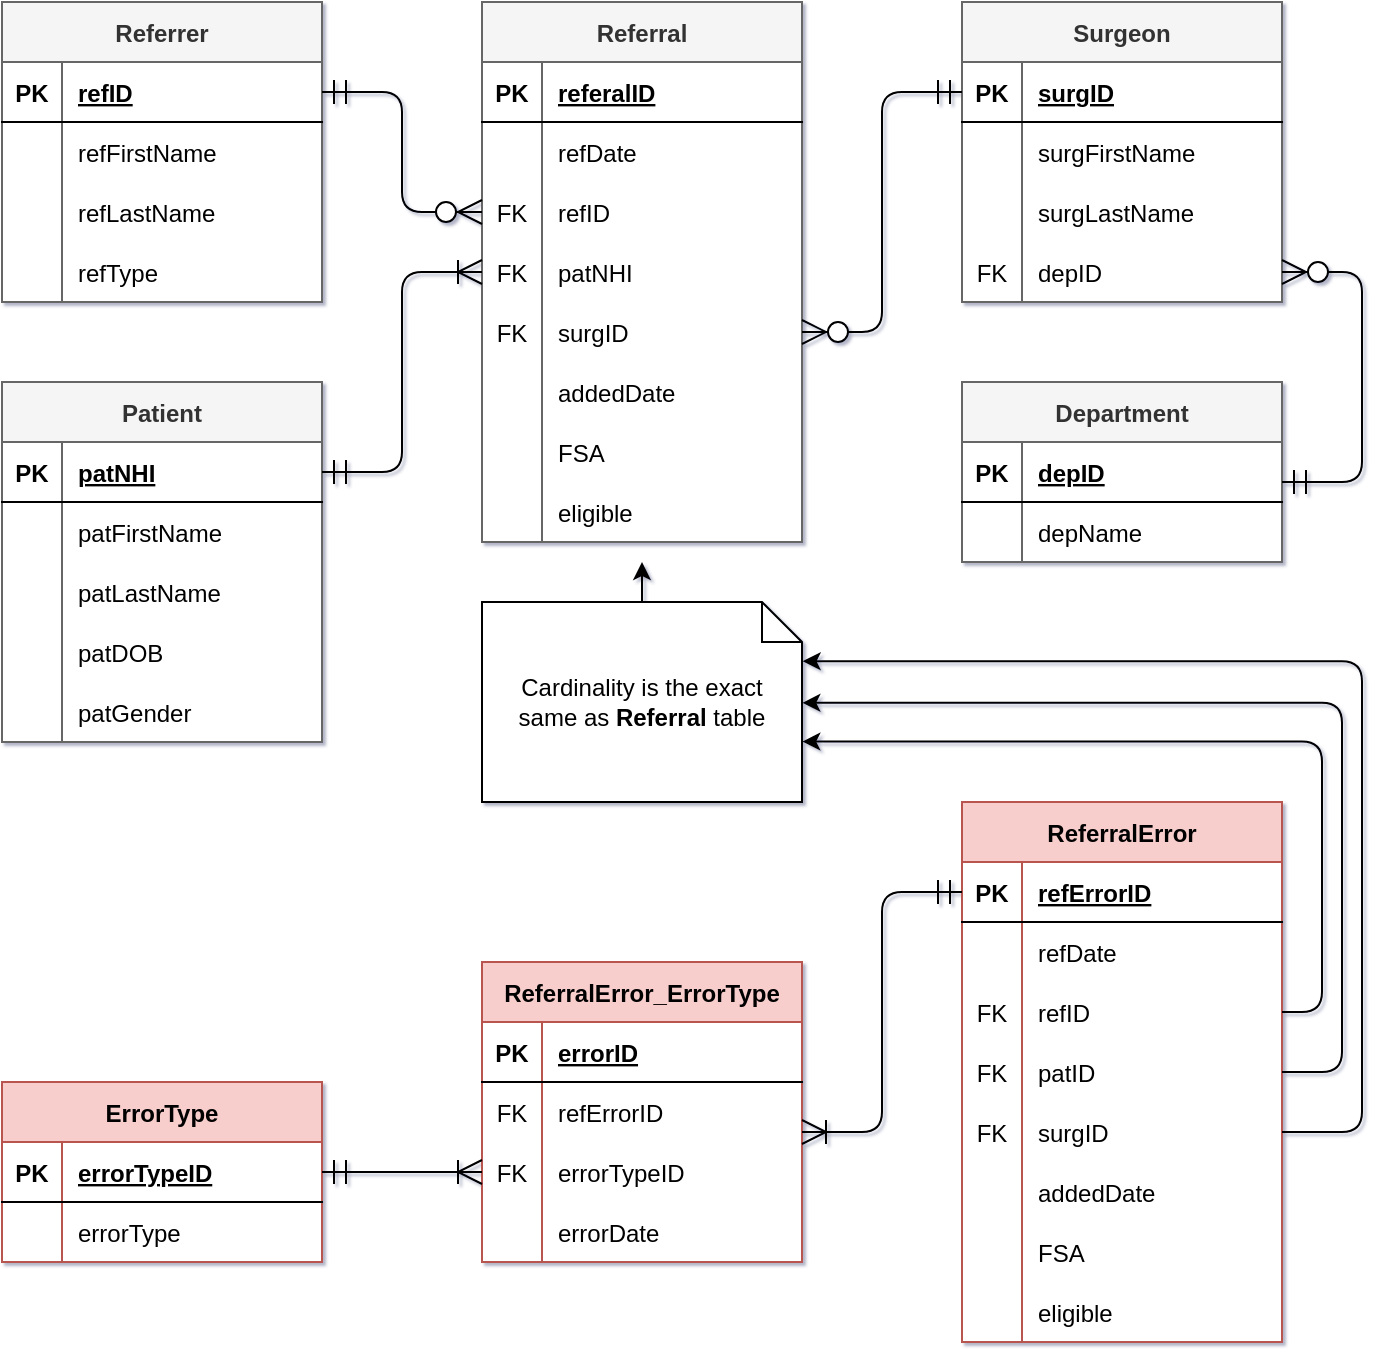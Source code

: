 <mxfile version="17.4.0" type="github"><diagram id="R2lEEEUBdFMjLlhIrx00" name="Page-1"><mxGraphModel dx="1422" dy="752" grid="1" gridSize="10" guides="1" tooltips="1" connect="1" arrows="1" fold="1" page="1" pageScale="1" pageWidth="800" pageHeight="800" background="none" math="0" shadow="1" extFonts="Permanent Marker^https://fonts.googleapis.com/css?family=Permanent+Marker"><root><mxCell id="0"/><mxCell id="1" parent="0"/><mxCell id="XaAhkg_FkZNfCIawb1zj-1" value="Referral" style="shape=table;startSize=30;container=1;collapsible=1;childLayout=tableLayout;fixedRows=1;rowLines=0;fontStyle=1;align=center;resizeLast=1;swimlaneFillColor=default;sketch=0;fillColor=#f5f5f5;fontColor=#333333;strokeColor=#666666;" parent="1" vertex="1"><mxGeometry x="300" y="65" width="160" height="270" as="geometry"><mxRectangle x="320" y="160" width="80" height="30" as="alternateBounds"/></mxGeometry></mxCell><mxCell id="XaAhkg_FkZNfCIawb1zj-2" value="" style="shape=tableRow;horizontal=0;startSize=0;swimlaneHead=0;swimlaneBody=0;fillColor=none;collapsible=0;dropTarget=0;points=[[0,0.5],[1,0.5]];portConstraint=eastwest;top=0;left=0;right=0;bottom=1;sketch=0;" parent="XaAhkg_FkZNfCIawb1zj-1" vertex="1"><mxGeometry y="30" width="160" height="30" as="geometry"/></mxCell><mxCell id="XaAhkg_FkZNfCIawb1zj-3" value="PK" style="shape=partialRectangle;connectable=0;fillColor=none;top=0;left=0;bottom=0;right=0;fontStyle=1;overflow=hidden;sketch=0;" parent="XaAhkg_FkZNfCIawb1zj-2" vertex="1"><mxGeometry width="30" height="30" as="geometry"><mxRectangle width="30" height="30" as="alternateBounds"/></mxGeometry></mxCell><mxCell id="XaAhkg_FkZNfCIawb1zj-4" value="referalID" style="shape=partialRectangle;connectable=0;fillColor=none;top=0;left=0;bottom=0;right=0;align=left;spacingLeft=6;fontStyle=5;overflow=hidden;sketch=0;" parent="XaAhkg_FkZNfCIawb1zj-2" vertex="1"><mxGeometry x="30" width="130" height="30" as="geometry"><mxRectangle width="130" height="30" as="alternateBounds"/></mxGeometry></mxCell><mxCell id="XaAhkg_FkZNfCIawb1zj-5" value="" style="shape=tableRow;horizontal=0;startSize=0;swimlaneHead=0;swimlaneBody=0;fillColor=none;collapsible=0;dropTarget=0;points=[[0,0.5],[1,0.5]];portConstraint=eastwest;top=0;left=0;right=0;bottom=0;sketch=0;" parent="XaAhkg_FkZNfCIawb1zj-1" vertex="1"><mxGeometry y="60" width="160" height="30" as="geometry"/></mxCell><mxCell id="XaAhkg_FkZNfCIawb1zj-6" value="" style="shape=partialRectangle;connectable=0;fillColor=none;top=0;left=0;bottom=0;right=0;editable=1;overflow=hidden;sketch=0;" parent="XaAhkg_FkZNfCIawb1zj-5" vertex="1"><mxGeometry width="30" height="30" as="geometry"><mxRectangle width="30" height="30" as="alternateBounds"/></mxGeometry></mxCell><mxCell id="XaAhkg_FkZNfCIawb1zj-7" value="refDate" style="shape=partialRectangle;connectable=0;fillColor=none;top=0;left=0;bottom=0;right=0;align=left;spacingLeft=6;overflow=hidden;sketch=0;" parent="XaAhkg_FkZNfCIawb1zj-5" vertex="1"><mxGeometry x="30" width="130" height="30" as="geometry"><mxRectangle width="130" height="30" as="alternateBounds"/></mxGeometry></mxCell><mxCell id="XaAhkg_FkZNfCIawb1zj-8" value="" style="shape=tableRow;horizontal=0;startSize=0;swimlaneHead=0;swimlaneBody=0;fillColor=none;collapsible=0;dropTarget=0;points=[[0,0.5],[1,0.5]];portConstraint=eastwest;top=0;left=0;right=0;bottom=0;sketch=0;" parent="XaAhkg_FkZNfCIawb1zj-1" vertex="1"><mxGeometry y="90" width="160" height="30" as="geometry"/></mxCell><mxCell id="XaAhkg_FkZNfCIawb1zj-9" value="FK" style="shape=partialRectangle;connectable=0;fillColor=none;top=0;left=0;bottom=0;right=0;editable=1;overflow=hidden;sketch=0;" parent="XaAhkg_FkZNfCIawb1zj-8" vertex="1"><mxGeometry width="30" height="30" as="geometry"><mxRectangle width="30" height="30" as="alternateBounds"/></mxGeometry></mxCell><mxCell id="XaAhkg_FkZNfCIawb1zj-10" value="refID" style="shape=partialRectangle;connectable=0;fillColor=none;top=0;left=0;bottom=0;right=0;align=left;spacingLeft=6;overflow=hidden;sketch=0;" parent="XaAhkg_FkZNfCIawb1zj-8" vertex="1"><mxGeometry x="30" width="130" height="30" as="geometry"><mxRectangle width="130" height="30" as="alternateBounds"/></mxGeometry></mxCell><mxCell id="XaAhkg_FkZNfCIawb1zj-11" value="" style="shape=tableRow;horizontal=0;startSize=0;swimlaneHead=0;swimlaneBody=0;fillColor=none;collapsible=0;dropTarget=0;points=[[0,0.5],[1,0.5]];portConstraint=eastwest;top=0;left=0;right=0;bottom=0;sketch=0;" parent="XaAhkg_FkZNfCIawb1zj-1" vertex="1"><mxGeometry y="120" width="160" height="30" as="geometry"/></mxCell><mxCell id="XaAhkg_FkZNfCIawb1zj-12" value="FK" style="shape=partialRectangle;connectable=0;fillColor=none;top=0;left=0;bottom=0;right=0;editable=1;overflow=hidden;sketch=0;" parent="XaAhkg_FkZNfCIawb1zj-11" vertex="1"><mxGeometry width="30" height="30" as="geometry"><mxRectangle width="30" height="30" as="alternateBounds"/></mxGeometry></mxCell><mxCell id="XaAhkg_FkZNfCIawb1zj-13" value="patNHI" style="shape=partialRectangle;connectable=0;fillColor=none;top=0;left=0;bottom=0;right=0;align=left;spacingLeft=6;overflow=hidden;sketch=0;" parent="XaAhkg_FkZNfCIawb1zj-11" vertex="1"><mxGeometry x="30" width="130" height="30" as="geometry"><mxRectangle width="130" height="30" as="alternateBounds"/></mxGeometry></mxCell><mxCell id="XaAhkg_FkZNfCIawb1zj-38" style="shape=tableRow;horizontal=0;startSize=0;swimlaneHead=0;swimlaneBody=0;fillColor=none;collapsible=0;dropTarget=0;points=[[0,0.5],[1,0.5]];portConstraint=eastwest;top=0;left=0;right=0;bottom=0;sketch=0;" parent="XaAhkg_FkZNfCIawb1zj-1" vertex="1"><mxGeometry y="150" width="160" height="30" as="geometry"/></mxCell><mxCell id="XaAhkg_FkZNfCIawb1zj-39" value="FK" style="shape=partialRectangle;connectable=0;fillColor=none;top=0;left=0;bottom=0;right=0;editable=1;overflow=hidden;sketch=0;" parent="XaAhkg_FkZNfCIawb1zj-38" vertex="1"><mxGeometry width="30" height="30" as="geometry"><mxRectangle width="30" height="30" as="alternateBounds"/></mxGeometry></mxCell><mxCell id="XaAhkg_FkZNfCIawb1zj-40" value="surgID" style="shape=partialRectangle;connectable=0;fillColor=none;top=0;left=0;bottom=0;right=0;align=left;spacingLeft=6;overflow=hidden;sketch=0;" parent="XaAhkg_FkZNfCIawb1zj-38" vertex="1"><mxGeometry x="30" width="130" height="30" as="geometry"><mxRectangle width="130" height="30" as="alternateBounds"/></mxGeometry></mxCell><mxCell id="ew09ApZprC8uV8NfgB4T-1" style="shape=tableRow;horizontal=0;startSize=0;swimlaneHead=0;swimlaneBody=0;fillColor=none;collapsible=0;dropTarget=0;points=[[0,0.5],[1,0.5]];portConstraint=eastwest;top=0;left=0;right=0;bottom=0;sketch=0;" vertex="1" parent="XaAhkg_FkZNfCIawb1zj-1"><mxGeometry y="180" width="160" height="30" as="geometry"/></mxCell><mxCell id="ew09ApZprC8uV8NfgB4T-2" style="shape=partialRectangle;connectable=0;fillColor=none;top=0;left=0;bottom=0;right=0;editable=1;overflow=hidden;sketch=0;" vertex="1" parent="ew09ApZprC8uV8NfgB4T-1"><mxGeometry width="30" height="30" as="geometry"><mxRectangle width="30" height="30" as="alternateBounds"/></mxGeometry></mxCell><mxCell id="ew09ApZprC8uV8NfgB4T-3" value="addedDate" style="shape=partialRectangle;connectable=0;fillColor=none;top=0;left=0;bottom=0;right=0;align=left;spacingLeft=6;overflow=hidden;sketch=0;" vertex="1" parent="ew09ApZprC8uV8NfgB4T-1"><mxGeometry x="30" width="130" height="30" as="geometry"><mxRectangle width="130" height="30" as="alternateBounds"/></mxGeometry></mxCell><mxCell id="XaAhkg_FkZNfCIawb1zj-41" style="shape=tableRow;horizontal=0;startSize=0;swimlaneHead=0;swimlaneBody=0;fillColor=none;collapsible=0;dropTarget=0;points=[[0,0.5],[1,0.5]];portConstraint=eastwest;top=0;left=0;right=0;bottom=0;sketch=0;" parent="XaAhkg_FkZNfCIawb1zj-1" vertex="1"><mxGeometry y="210" width="160" height="30" as="geometry"/></mxCell><mxCell id="XaAhkg_FkZNfCIawb1zj-42" style="shape=partialRectangle;connectable=0;fillColor=none;top=0;left=0;bottom=0;right=0;editable=1;overflow=hidden;sketch=0;" parent="XaAhkg_FkZNfCIawb1zj-41" vertex="1"><mxGeometry width="30" height="30" as="geometry"><mxRectangle width="30" height="30" as="alternateBounds"/></mxGeometry></mxCell><mxCell id="XaAhkg_FkZNfCIawb1zj-43" value="FSA" style="shape=partialRectangle;connectable=0;fillColor=none;top=0;left=0;bottom=0;right=0;align=left;spacingLeft=6;overflow=hidden;sketch=0;" parent="XaAhkg_FkZNfCIawb1zj-41" vertex="1"><mxGeometry x="30" width="130" height="30" as="geometry"><mxRectangle width="130" height="30" as="alternateBounds"/></mxGeometry></mxCell><mxCell id="XaAhkg_FkZNfCIawb1zj-44" style="shape=tableRow;horizontal=0;startSize=0;swimlaneHead=0;swimlaneBody=0;fillColor=none;collapsible=0;dropTarget=0;points=[[0,0.5],[1,0.5]];portConstraint=eastwest;top=0;left=0;right=0;bottom=0;sketch=0;" parent="XaAhkg_FkZNfCIawb1zj-1" vertex="1"><mxGeometry y="240" width="160" height="30" as="geometry"/></mxCell><mxCell id="XaAhkg_FkZNfCIawb1zj-45" style="shape=partialRectangle;connectable=0;fillColor=none;top=0;left=0;bottom=0;right=0;editable=1;overflow=hidden;sketch=0;" parent="XaAhkg_FkZNfCIawb1zj-44" vertex="1"><mxGeometry width="30" height="30" as="geometry"><mxRectangle width="30" height="30" as="alternateBounds"/></mxGeometry></mxCell><mxCell id="XaAhkg_FkZNfCIawb1zj-46" value="eligible" style="shape=partialRectangle;connectable=0;fillColor=none;top=0;left=0;bottom=0;right=0;align=left;spacingLeft=6;overflow=hidden;sketch=0;" parent="XaAhkg_FkZNfCIawb1zj-44" vertex="1"><mxGeometry x="30" width="130" height="30" as="geometry"><mxRectangle width="130" height="30" as="alternateBounds"/></mxGeometry></mxCell><mxCell id="XaAhkg_FkZNfCIawb1zj-51" value="Patient" style="shape=table;startSize=30;container=1;collapsible=1;childLayout=tableLayout;fixedRows=1;rowLines=0;fontStyle=1;align=center;resizeLast=1;swimlaneFillColor=default;sketch=0;fillColor=#f5f5f5;fontColor=#333333;strokeColor=#666666;" parent="1" vertex="1"><mxGeometry x="60" y="255" width="160" height="180" as="geometry"/></mxCell><mxCell id="XaAhkg_FkZNfCIawb1zj-52" value="" style="shape=tableRow;horizontal=0;startSize=0;swimlaneHead=0;swimlaneBody=0;fillColor=none;collapsible=0;dropTarget=0;points=[[0,0.5],[1,0.5]];portConstraint=eastwest;top=0;left=0;right=0;bottom=1;sketch=0;" parent="XaAhkg_FkZNfCIawb1zj-51" vertex="1"><mxGeometry y="30" width="160" height="30" as="geometry"/></mxCell><mxCell id="XaAhkg_FkZNfCIawb1zj-53" value="PK" style="shape=partialRectangle;connectable=0;fillColor=none;top=0;left=0;bottom=0;right=0;fontStyle=1;overflow=hidden;sketch=0;" parent="XaAhkg_FkZNfCIawb1zj-52" vertex="1"><mxGeometry width="30" height="30" as="geometry"><mxRectangle width="30" height="30" as="alternateBounds"/></mxGeometry></mxCell><mxCell id="XaAhkg_FkZNfCIawb1zj-54" value="patNHI" style="shape=partialRectangle;connectable=0;fillColor=none;top=0;left=0;bottom=0;right=0;align=left;spacingLeft=6;fontStyle=5;overflow=hidden;sketch=0;" parent="XaAhkg_FkZNfCIawb1zj-52" vertex="1"><mxGeometry x="30" width="130" height="30" as="geometry"><mxRectangle width="130" height="30" as="alternateBounds"/></mxGeometry></mxCell><mxCell id="XaAhkg_FkZNfCIawb1zj-55" value="" style="shape=tableRow;horizontal=0;startSize=0;swimlaneHead=0;swimlaneBody=0;fillColor=none;collapsible=0;dropTarget=0;points=[[0,0.5],[1,0.5]];portConstraint=eastwest;top=0;left=0;right=0;bottom=0;sketch=0;" parent="XaAhkg_FkZNfCIawb1zj-51" vertex="1"><mxGeometry y="60" width="160" height="30" as="geometry"/></mxCell><mxCell id="XaAhkg_FkZNfCIawb1zj-56" value="" style="shape=partialRectangle;connectable=0;fillColor=none;top=0;left=0;bottom=0;right=0;editable=1;overflow=hidden;sketch=0;" parent="XaAhkg_FkZNfCIawb1zj-55" vertex="1"><mxGeometry width="30" height="30" as="geometry"><mxRectangle width="30" height="30" as="alternateBounds"/></mxGeometry></mxCell><mxCell id="XaAhkg_FkZNfCIawb1zj-57" value="patFirstName" style="shape=partialRectangle;connectable=0;fillColor=none;top=0;left=0;bottom=0;right=0;align=left;spacingLeft=6;overflow=hidden;sketch=0;" parent="XaAhkg_FkZNfCIawb1zj-55" vertex="1"><mxGeometry x="30" width="130" height="30" as="geometry"><mxRectangle width="130" height="30" as="alternateBounds"/></mxGeometry></mxCell><mxCell id="XaAhkg_FkZNfCIawb1zj-176" style="shape=tableRow;horizontal=0;startSize=0;swimlaneHead=0;swimlaneBody=0;fillColor=none;collapsible=0;dropTarget=0;points=[[0,0.5],[1,0.5]];portConstraint=eastwest;top=0;left=0;right=0;bottom=0;sketch=0;" parent="XaAhkg_FkZNfCIawb1zj-51" vertex="1"><mxGeometry y="90" width="160" height="30" as="geometry"/></mxCell><mxCell id="XaAhkg_FkZNfCIawb1zj-177" style="shape=partialRectangle;connectable=0;fillColor=none;top=0;left=0;bottom=0;right=0;editable=1;overflow=hidden;sketch=0;" parent="XaAhkg_FkZNfCIawb1zj-176" vertex="1"><mxGeometry width="30" height="30" as="geometry"><mxRectangle width="30" height="30" as="alternateBounds"/></mxGeometry></mxCell><mxCell id="XaAhkg_FkZNfCIawb1zj-178" value="patLastName" style="shape=partialRectangle;connectable=0;fillColor=none;top=0;left=0;bottom=0;right=0;align=left;spacingLeft=6;overflow=hidden;sketch=0;" parent="XaAhkg_FkZNfCIawb1zj-176" vertex="1"><mxGeometry x="30" width="130" height="30" as="geometry"><mxRectangle width="130" height="30" as="alternateBounds"/></mxGeometry></mxCell><mxCell id="XaAhkg_FkZNfCIawb1zj-58" value="" style="shape=tableRow;horizontal=0;startSize=0;swimlaneHead=0;swimlaneBody=0;fillColor=none;collapsible=0;dropTarget=0;points=[[0,0.5],[1,0.5]];portConstraint=eastwest;top=0;left=0;right=0;bottom=0;sketch=0;" parent="XaAhkg_FkZNfCIawb1zj-51" vertex="1"><mxGeometry y="120" width="160" height="30" as="geometry"/></mxCell><mxCell id="XaAhkg_FkZNfCIawb1zj-59" value="" style="shape=partialRectangle;connectable=0;fillColor=none;top=0;left=0;bottom=0;right=0;editable=1;overflow=hidden;sketch=0;" parent="XaAhkg_FkZNfCIawb1zj-58" vertex="1"><mxGeometry width="30" height="30" as="geometry"><mxRectangle width="30" height="30" as="alternateBounds"/></mxGeometry></mxCell><mxCell id="XaAhkg_FkZNfCIawb1zj-60" value="patDOB" style="shape=partialRectangle;connectable=0;fillColor=none;top=0;left=0;bottom=0;right=0;align=left;spacingLeft=6;overflow=hidden;sketch=0;" parent="XaAhkg_FkZNfCIawb1zj-58" vertex="1"><mxGeometry x="30" width="130" height="30" as="geometry"><mxRectangle width="130" height="30" as="alternateBounds"/></mxGeometry></mxCell><mxCell id="XaAhkg_FkZNfCIawb1zj-61" value="" style="shape=tableRow;horizontal=0;startSize=0;swimlaneHead=0;swimlaneBody=0;fillColor=none;collapsible=0;dropTarget=0;points=[[0,0.5],[1,0.5]];portConstraint=eastwest;top=0;left=0;right=0;bottom=0;sketch=0;" parent="XaAhkg_FkZNfCIawb1zj-51" vertex="1"><mxGeometry y="150" width="160" height="30" as="geometry"/></mxCell><mxCell id="XaAhkg_FkZNfCIawb1zj-62" value="" style="shape=partialRectangle;connectable=0;fillColor=none;top=0;left=0;bottom=0;right=0;editable=1;overflow=hidden;sketch=0;" parent="XaAhkg_FkZNfCIawb1zj-61" vertex="1"><mxGeometry width="30" height="30" as="geometry"><mxRectangle width="30" height="30" as="alternateBounds"/></mxGeometry></mxCell><mxCell id="XaAhkg_FkZNfCIawb1zj-63" value="patGender" style="shape=partialRectangle;connectable=0;fillColor=none;top=0;left=0;bottom=0;right=0;align=left;spacingLeft=6;overflow=hidden;sketch=0;" parent="XaAhkg_FkZNfCIawb1zj-61" vertex="1"><mxGeometry x="30" width="130" height="30" as="geometry"><mxRectangle width="130" height="30" as="alternateBounds"/></mxGeometry></mxCell><mxCell id="XaAhkg_FkZNfCIawb1zj-66" value="Referrer" style="shape=table;startSize=30;container=1;collapsible=1;childLayout=tableLayout;fixedRows=1;rowLines=0;fontStyle=1;align=center;resizeLast=1;swimlaneFillColor=default;sketch=0;fillColor=#f5f5f5;fontColor=#333333;strokeColor=#666666;" parent="1" vertex="1"><mxGeometry x="60" y="65" width="160" height="150" as="geometry"/></mxCell><mxCell id="XaAhkg_FkZNfCIawb1zj-67" value="" style="shape=tableRow;horizontal=0;startSize=0;swimlaneHead=0;swimlaneBody=0;fillColor=none;collapsible=0;dropTarget=0;points=[[0,0.5],[1,0.5]];portConstraint=eastwest;top=0;left=0;right=0;bottom=1;sketch=0;" parent="XaAhkg_FkZNfCIawb1zj-66" vertex="1"><mxGeometry y="30" width="160" height="30" as="geometry"/></mxCell><mxCell id="XaAhkg_FkZNfCIawb1zj-68" value="PK" style="shape=partialRectangle;connectable=0;fillColor=none;top=0;left=0;bottom=0;right=0;fontStyle=1;overflow=hidden;sketch=0;" parent="XaAhkg_FkZNfCIawb1zj-67" vertex="1"><mxGeometry width="30" height="30" as="geometry"><mxRectangle width="30" height="30" as="alternateBounds"/></mxGeometry></mxCell><mxCell id="XaAhkg_FkZNfCIawb1zj-69" value="refID" style="shape=partialRectangle;connectable=0;fillColor=none;top=0;left=0;bottom=0;right=0;align=left;spacingLeft=6;fontStyle=5;overflow=hidden;sketch=0;" parent="XaAhkg_FkZNfCIawb1zj-67" vertex="1"><mxGeometry x="30" width="130" height="30" as="geometry"><mxRectangle width="130" height="30" as="alternateBounds"/></mxGeometry></mxCell><mxCell id="XaAhkg_FkZNfCIawb1zj-70" value="" style="shape=tableRow;horizontal=0;startSize=0;swimlaneHead=0;swimlaneBody=0;fillColor=none;collapsible=0;dropTarget=0;points=[[0,0.5],[1,0.5]];portConstraint=eastwest;top=0;left=0;right=0;bottom=0;sketch=0;" parent="XaAhkg_FkZNfCIawb1zj-66" vertex="1"><mxGeometry y="60" width="160" height="30" as="geometry"/></mxCell><mxCell id="XaAhkg_FkZNfCIawb1zj-71" value="" style="shape=partialRectangle;connectable=0;fillColor=none;top=0;left=0;bottom=0;right=0;editable=1;overflow=hidden;sketch=0;" parent="XaAhkg_FkZNfCIawb1zj-70" vertex="1"><mxGeometry width="30" height="30" as="geometry"><mxRectangle width="30" height="30" as="alternateBounds"/></mxGeometry></mxCell><mxCell id="XaAhkg_FkZNfCIawb1zj-72" value="refFirstName" style="shape=partialRectangle;connectable=0;fillColor=none;top=0;left=0;bottom=0;right=0;align=left;spacingLeft=6;overflow=hidden;sketch=0;" parent="XaAhkg_FkZNfCIawb1zj-70" vertex="1"><mxGeometry x="30" width="130" height="30" as="geometry"><mxRectangle width="130" height="30" as="alternateBounds"/></mxGeometry></mxCell><mxCell id="XaAhkg_FkZNfCIawb1zj-150" style="shape=tableRow;horizontal=0;startSize=0;swimlaneHead=0;swimlaneBody=0;fillColor=none;collapsible=0;dropTarget=0;points=[[0,0.5],[1,0.5]];portConstraint=eastwest;top=0;left=0;right=0;bottom=0;sketch=0;" parent="XaAhkg_FkZNfCIawb1zj-66" vertex="1"><mxGeometry y="90" width="160" height="30" as="geometry"/></mxCell><mxCell id="XaAhkg_FkZNfCIawb1zj-151" style="shape=partialRectangle;connectable=0;fillColor=none;top=0;left=0;bottom=0;right=0;editable=1;overflow=hidden;sketch=0;" parent="XaAhkg_FkZNfCIawb1zj-150" vertex="1"><mxGeometry width="30" height="30" as="geometry"><mxRectangle width="30" height="30" as="alternateBounds"/></mxGeometry></mxCell><mxCell id="XaAhkg_FkZNfCIawb1zj-152" value="refLastName" style="shape=partialRectangle;connectable=0;fillColor=none;top=0;left=0;bottom=0;right=0;align=left;spacingLeft=6;overflow=hidden;sketch=0;" parent="XaAhkg_FkZNfCIawb1zj-150" vertex="1"><mxGeometry x="30" width="130" height="30" as="geometry"><mxRectangle width="130" height="30" as="alternateBounds"/></mxGeometry></mxCell><mxCell id="XaAhkg_FkZNfCIawb1zj-73" value="" style="shape=tableRow;horizontal=0;startSize=0;swimlaneHead=0;swimlaneBody=0;fillColor=none;collapsible=0;dropTarget=0;points=[[0,0.5],[1,0.5]];portConstraint=eastwest;top=0;left=0;right=0;bottom=0;sketch=0;" parent="XaAhkg_FkZNfCIawb1zj-66" vertex="1"><mxGeometry y="120" width="160" height="30" as="geometry"/></mxCell><mxCell id="XaAhkg_FkZNfCIawb1zj-74" value="" style="shape=partialRectangle;connectable=0;fillColor=none;top=0;left=0;bottom=0;right=0;editable=1;overflow=hidden;sketch=0;" parent="XaAhkg_FkZNfCIawb1zj-73" vertex="1"><mxGeometry width="30" height="30" as="geometry"><mxRectangle width="30" height="30" as="alternateBounds"/></mxGeometry></mxCell><mxCell id="XaAhkg_FkZNfCIawb1zj-75" value="refType" style="shape=partialRectangle;connectable=0;fillColor=none;top=0;left=0;bottom=0;right=0;align=left;spacingLeft=6;overflow=hidden;sketch=0;" parent="XaAhkg_FkZNfCIawb1zj-73" vertex="1"><mxGeometry x="30" width="130" height="30" as="geometry"><mxRectangle width="130" height="30" as="alternateBounds"/></mxGeometry></mxCell><mxCell id="XaAhkg_FkZNfCIawb1zj-79" value="Surgeon" style="shape=table;startSize=30;container=1;collapsible=1;childLayout=tableLayout;fixedRows=1;rowLines=0;fontStyle=1;align=center;resizeLast=1;swimlaneFillColor=default;sketch=0;fillColor=#f5f5f5;fontColor=#333333;strokeColor=#666666;" parent="1" vertex="1"><mxGeometry x="540" y="65" width="160" height="150" as="geometry"/></mxCell><mxCell id="XaAhkg_FkZNfCIawb1zj-80" value="" style="shape=tableRow;horizontal=0;startSize=0;swimlaneHead=0;swimlaneBody=0;fillColor=none;collapsible=0;dropTarget=0;points=[[0,0.5],[1,0.5]];portConstraint=eastwest;top=0;left=0;right=0;bottom=1;sketch=0;" parent="XaAhkg_FkZNfCIawb1zj-79" vertex="1"><mxGeometry y="30" width="160" height="30" as="geometry"/></mxCell><mxCell id="XaAhkg_FkZNfCIawb1zj-81" value="PK" style="shape=partialRectangle;connectable=0;fillColor=none;top=0;left=0;bottom=0;right=0;fontStyle=1;overflow=hidden;sketch=0;" parent="XaAhkg_FkZNfCIawb1zj-80" vertex="1"><mxGeometry width="30" height="30" as="geometry"><mxRectangle width="30" height="30" as="alternateBounds"/></mxGeometry></mxCell><mxCell id="XaAhkg_FkZNfCIawb1zj-82" value="surgID" style="shape=partialRectangle;connectable=0;fillColor=none;top=0;left=0;bottom=0;right=0;align=left;spacingLeft=6;fontStyle=5;overflow=hidden;sketch=0;" parent="XaAhkg_FkZNfCIawb1zj-80" vertex="1"><mxGeometry x="30" width="130" height="30" as="geometry"><mxRectangle width="130" height="30" as="alternateBounds"/></mxGeometry></mxCell><mxCell id="XaAhkg_FkZNfCIawb1zj-83" value="" style="shape=tableRow;horizontal=0;startSize=0;swimlaneHead=0;swimlaneBody=0;fillColor=none;collapsible=0;dropTarget=0;points=[[0,0.5],[1,0.5]];portConstraint=eastwest;top=0;left=0;right=0;bottom=0;sketch=0;" parent="XaAhkg_FkZNfCIawb1zj-79" vertex="1"><mxGeometry y="60" width="160" height="30" as="geometry"/></mxCell><mxCell id="XaAhkg_FkZNfCIawb1zj-84" value="" style="shape=partialRectangle;connectable=0;fillColor=none;top=0;left=0;bottom=0;right=0;editable=1;overflow=hidden;sketch=0;" parent="XaAhkg_FkZNfCIawb1zj-83" vertex="1"><mxGeometry width="30" height="30" as="geometry"><mxRectangle width="30" height="30" as="alternateBounds"/></mxGeometry></mxCell><mxCell id="XaAhkg_FkZNfCIawb1zj-85" value="surgFirstName" style="shape=partialRectangle;connectable=0;fillColor=none;top=0;left=0;bottom=0;right=0;align=left;spacingLeft=6;overflow=hidden;sketch=0;" parent="XaAhkg_FkZNfCIawb1zj-83" vertex="1"><mxGeometry x="30" width="130" height="30" as="geometry"><mxRectangle width="130" height="30" as="alternateBounds"/></mxGeometry></mxCell><mxCell id="XaAhkg_FkZNfCIawb1zj-141" style="shape=tableRow;horizontal=0;startSize=0;swimlaneHead=0;swimlaneBody=0;fillColor=none;collapsible=0;dropTarget=0;points=[[0,0.5],[1,0.5]];portConstraint=eastwest;top=0;left=0;right=0;bottom=0;sketch=0;" parent="XaAhkg_FkZNfCIawb1zj-79" vertex="1"><mxGeometry y="90" width="160" height="30" as="geometry"/></mxCell><mxCell id="XaAhkg_FkZNfCIawb1zj-142" style="shape=partialRectangle;connectable=0;fillColor=none;top=0;left=0;bottom=0;right=0;editable=1;overflow=hidden;sketch=0;" parent="XaAhkg_FkZNfCIawb1zj-141" vertex="1"><mxGeometry width="30" height="30" as="geometry"><mxRectangle width="30" height="30" as="alternateBounds"/></mxGeometry></mxCell><mxCell id="XaAhkg_FkZNfCIawb1zj-143" value="surgLastName" style="shape=partialRectangle;connectable=0;fillColor=none;top=0;left=0;bottom=0;right=0;align=left;spacingLeft=6;overflow=hidden;sketch=0;" parent="XaAhkg_FkZNfCIawb1zj-141" vertex="1"><mxGeometry x="30" width="130" height="30" as="geometry"><mxRectangle width="130" height="30" as="alternateBounds"/></mxGeometry></mxCell><mxCell id="XaAhkg_FkZNfCIawb1zj-86" value="" style="shape=tableRow;horizontal=0;startSize=0;swimlaneHead=0;swimlaneBody=0;fillColor=none;collapsible=0;dropTarget=0;points=[[0,0.5],[1,0.5]];portConstraint=eastwest;top=0;left=0;right=0;bottom=0;sketch=0;" parent="XaAhkg_FkZNfCIawb1zj-79" vertex="1"><mxGeometry y="120" width="160" height="30" as="geometry"/></mxCell><mxCell id="XaAhkg_FkZNfCIawb1zj-87" value="FK" style="shape=partialRectangle;connectable=0;fillColor=none;top=0;left=0;bottom=0;right=0;editable=1;overflow=hidden;sketch=0;" parent="XaAhkg_FkZNfCIawb1zj-86" vertex="1"><mxGeometry width="30" height="30" as="geometry"><mxRectangle width="30" height="30" as="alternateBounds"/></mxGeometry></mxCell><mxCell id="XaAhkg_FkZNfCIawb1zj-88" value="depID" style="shape=partialRectangle;connectable=0;fillColor=none;top=0;left=0;bottom=0;right=0;align=left;spacingLeft=6;overflow=hidden;sketch=0;" parent="XaAhkg_FkZNfCIawb1zj-86" vertex="1"><mxGeometry x="30" width="130" height="30" as="geometry"><mxRectangle width="130" height="30" as="alternateBounds"/></mxGeometry></mxCell><mxCell id="XaAhkg_FkZNfCIawb1zj-89" value="Department" style="shape=table;startSize=30;container=1;collapsible=1;childLayout=tableLayout;fixedRows=1;rowLines=0;fontStyle=1;align=center;resizeLast=1;swimlaneFillColor=default;sketch=0;fillColor=#f5f5f5;fontColor=#333333;strokeColor=#666666;" parent="1" vertex="1"><mxGeometry x="540" y="255" width="160" height="90" as="geometry"/></mxCell><mxCell id="XaAhkg_FkZNfCIawb1zj-90" value="" style="shape=tableRow;horizontal=0;startSize=0;swimlaneHead=0;swimlaneBody=0;fillColor=none;collapsible=0;dropTarget=0;points=[[0,0.5],[1,0.5]];portConstraint=eastwest;top=0;left=0;right=0;bottom=1;sketch=0;" parent="XaAhkg_FkZNfCIawb1zj-89" vertex="1"><mxGeometry y="30" width="160" height="30" as="geometry"/></mxCell><mxCell id="XaAhkg_FkZNfCIawb1zj-91" value="PK" style="shape=partialRectangle;connectable=0;fillColor=none;top=0;left=0;bottom=0;right=0;fontStyle=1;overflow=hidden;sketch=0;" parent="XaAhkg_FkZNfCIawb1zj-90" vertex="1"><mxGeometry width="30" height="30" as="geometry"><mxRectangle width="30" height="30" as="alternateBounds"/></mxGeometry></mxCell><mxCell id="XaAhkg_FkZNfCIawb1zj-92" value="depID" style="shape=partialRectangle;connectable=0;fillColor=none;top=0;left=0;bottom=0;right=0;align=left;spacingLeft=6;fontStyle=5;overflow=hidden;sketch=0;" parent="XaAhkg_FkZNfCIawb1zj-90" vertex="1"><mxGeometry x="30" width="130" height="30" as="geometry"><mxRectangle width="130" height="30" as="alternateBounds"/></mxGeometry></mxCell><mxCell id="XaAhkg_FkZNfCIawb1zj-93" value="" style="shape=tableRow;horizontal=0;startSize=0;swimlaneHead=0;swimlaneBody=0;fillColor=none;collapsible=0;dropTarget=0;points=[[0,0.5],[1,0.5]];portConstraint=eastwest;top=0;left=0;right=0;bottom=0;sketch=0;" parent="XaAhkg_FkZNfCIawb1zj-89" vertex="1"><mxGeometry y="60" width="160" height="30" as="geometry"/></mxCell><mxCell id="XaAhkg_FkZNfCIawb1zj-94" value="" style="shape=partialRectangle;connectable=0;fillColor=none;top=0;left=0;bottom=0;right=0;editable=1;overflow=hidden;sketch=0;" parent="XaAhkg_FkZNfCIawb1zj-93" vertex="1"><mxGeometry width="30" height="30" as="geometry"><mxRectangle width="30" height="30" as="alternateBounds"/></mxGeometry></mxCell><mxCell id="XaAhkg_FkZNfCIawb1zj-95" value="depName" style="shape=partialRectangle;connectable=0;fillColor=none;top=0;left=0;bottom=0;right=0;align=left;spacingLeft=6;overflow=hidden;sketch=0;" parent="XaAhkg_FkZNfCIawb1zj-93" vertex="1"><mxGeometry x="30" width="130" height="30" as="geometry"><mxRectangle width="130" height="30" as="alternateBounds"/></mxGeometry></mxCell><mxCell id="XaAhkg_FkZNfCIawb1zj-101" value="" style="edgeStyle=orthogonalEdgeStyle;fontSize=12;html=1;endArrow=ERzeroToMany;startArrow=ERmandOne;entryX=1;entryY=0.5;entryDx=0;entryDy=0;rounded=1;endSize=10;startSize=10;targetPerimeterSpacing=0;sourcePerimeterSpacing=0;shadow=0;sketch=0;" parent="1" source="XaAhkg_FkZNfCIawb1zj-90" target="XaAhkg_FkZNfCIawb1zj-86" edge="1"><mxGeometry width="100" height="100" relative="1" as="geometry"><mxPoint x="700" y="305" as="sourcePoint"/><mxPoint x="1090" y="295" as="targetPoint"/><Array as="points"><mxPoint x="740" y="305"/><mxPoint x="740" y="200"/></Array></mxGeometry></mxCell><mxCell id="XaAhkg_FkZNfCIawb1zj-102" value="" style="fontSize=12;html=1;endArrow=ERzeroToMany;startArrow=ERmandOne;edgeStyle=orthogonalEdgeStyle;rounded=1;endSize=10;startSize=10;sketch=0;" parent="1" source="XaAhkg_FkZNfCIawb1zj-67" target="XaAhkg_FkZNfCIawb1zj-8" edge="1"><mxGeometry width="100" height="100" relative="1" as="geometry"><mxPoint x="480" y="90" as="sourcePoint"/><mxPoint x="380" y="190" as="targetPoint"/></mxGeometry></mxCell><mxCell id="XaAhkg_FkZNfCIawb1zj-104" value="" style="edgeStyle=orthogonalEdgeStyle;fontSize=12;html=1;endArrow=ERoneToMany;startArrow=ERmandOne;rounded=1;endSize=10;startSize=10;sketch=0;" parent="1" source="XaAhkg_FkZNfCIawb1zj-52" target="XaAhkg_FkZNfCIawb1zj-11" edge="1"><mxGeometry width="100" height="100" relative="1" as="geometry"><mxPoint x="650" y="615" as="sourcePoint"/><mxPoint x="620" y="220" as="targetPoint"/><Array as="points"><mxPoint x="260" y="300"/><mxPoint x="260" y="200"/></Array></mxGeometry></mxCell><mxCell id="XaAhkg_FkZNfCIawb1zj-105" value="" style="edgeStyle=orthogonalEdgeStyle;fontSize=12;html=1;endArrow=ERzeroToMany;startArrow=ERmandOne;rounded=1;endSize=10;startSize=10;sketch=0;" parent="1" source="XaAhkg_FkZNfCIawb1zj-80" target="XaAhkg_FkZNfCIawb1zj-38" edge="1"><mxGeometry width="100" height="100" relative="1" as="geometry"><mxPoint x="670" y="335" as="sourcePoint"/><mxPoint x="770" y="235" as="targetPoint"/><Array as="points"><mxPoint x="500" y="110"/><mxPoint x="500" y="230"/></Array></mxGeometry></mxCell><mxCell id="XaAhkg_FkZNfCIawb1zj-182" value="ReferralError" style="shape=table;startSize=30;container=1;collapsible=1;childLayout=tableLayout;fixedRows=1;rowLines=0;fontStyle=1;align=center;resizeLast=1;swimlaneFillColor=default;sketch=0;fillColor=#f8cecc;strokeColor=#b85450;" parent="1" vertex="1"><mxGeometry x="540" y="465" width="160" height="270" as="geometry"><mxRectangle x="320" y="160" width="80" height="30" as="alternateBounds"/></mxGeometry></mxCell><mxCell id="XaAhkg_FkZNfCIawb1zj-183" value="" style="shape=tableRow;horizontal=0;startSize=0;swimlaneHead=0;swimlaneBody=0;fillColor=none;collapsible=0;dropTarget=0;points=[[0,0.5],[1,0.5]];portConstraint=eastwest;top=0;left=0;right=0;bottom=1;sketch=0;" parent="XaAhkg_FkZNfCIawb1zj-182" vertex="1"><mxGeometry y="30" width="160" height="30" as="geometry"/></mxCell><mxCell id="XaAhkg_FkZNfCIawb1zj-184" value="PK" style="shape=partialRectangle;connectable=0;fillColor=none;top=0;left=0;bottom=0;right=0;fontStyle=1;overflow=hidden;sketch=0;" parent="XaAhkg_FkZNfCIawb1zj-183" vertex="1"><mxGeometry width="30" height="30" as="geometry"><mxRectangle width="30" height="30" as="alternateBounds"/></mxGeometry></mxCell><mxCell id="XaAhkg_FkZNfCIawb1zj-185" value="refErrorID" style="shape=partialRectangle;connectable=0;fillColor=none;top=0;left=0;bottom=0;right=0;align=left;spacingLeft=6;fontStyle=5;overflow=hidden;sketch=0;" parent="XaAhkg_FkZNfCIawb1zj-183" vertex="1"><mxGeometry x="30" width="130" height="30" as="geometry"><mxRectangle width="130" height="30" as="alternateBounds"/></mxGeometry></mxCell><mxCell id="XaAhkg_FkZNfCIawb1zj-186" value="" style="shape=tableRow;horizontal=0;startSize=0;swimlaneHead=0;swimlaneBody=0;fillColor=none;collapsible=0;dropTarget=0;points=[[0,0.5],[1,0.5]];portConstraint=eastwest;top=0;left=0;right=0;bottom=0;sketch=0;" parent="XaAhkg_FkZNfCIawb1zj-182" vertex="1"><mxGeometry y="60" width="160" height="30" as="geometry"/></mxCell><mxCell id="XaAhkg_FkZNfCIawb1zj-187" value="" style="shape=partialRectangle;connectable=0;fillColor=none;top=0;left=0;bottom=0;right=0;editable=1;overflow=hidden;sketch=0;" parent="XaAhkg_FkZNfCIawb1zj-186" vertex="1"><mxGeometry width="30" height="30" as="geometry"><mxRectangle width="30" height="30" as="alternateBounds"/></mxGeometry></mxCell><mxCell id="XaAhkg_FkZNfCIawb1zj-188" value="refDate" style="shape=partialRectangle;connectable=0;fillColor=none;top=0;left=0;bottom=0;right=0;align=left;spacingLeft=6;overflow=hidden;sketch=0;" parent="XaAhkg_FkZNfCIawb1zj-186" vertex="1"><mxGeometry x="30" width="130" height="30" as="geometry"><mxRectangle width="130" height="30" as="alternateBounds"/></mxGeometry></mxCell><mxCell id="XaAhkg_FkZNfCIawb1zj-189" value="" style="shape=tableRow;horizontal=0;startSize=0;swimlaneHead=0;swimlaneBody=0;fillColor=none;collapsible=0;dropTarget=0;points=[[0,0.5],[1,0.5]];portConstraint=eastwest;top=0;left=0;right=0;bottom=0;sketch=0;" parent="XaAhkg_FkZNfCIawb1zj-182" vertex="1"><mxGeometry y="90" width="160" height="30" as="geometry"/></mxCell><mxCell id="XaAhkg_FkZNfCIawb1zj-190" value="FK" style="shape=partialRectangle;connectable=0;fillColor=none;top=0;left=0;bottom=0;right=0;editable=1;overflow=hidden;sketch=0;" parent="XaAhkg_FkZNfCIawb1zj-189" vertex="1"><mxGeometry width="30" height="30" as="geometry"><mxRectangle width="30" height="30" as="alternateBounds"/></mxGeometry></mxCell><mxCell id="XaAhkg_FkZNfCIawb1zj-191" value="refID" style="shape=partialRectangle;connectable=0;fillColor=none;top=0;left=0;bottom=0;right=0;align=left;spacingLeft=6;overflow=hidden;sketch=0;" parent="XaAhkg_FkZNfCIawb1zj-189" vertex="1"><mxGeometry x="30" width="130" height="30" as="geometry"><mxRectangle width="130" height="30" as="alternateBounds"/></mxGeometry></mxCell><mxCell id="XaAhkg_FkZNfCIawb1zj-192" value="" style="shape=tableRow;horizontal=0;startSize=0;swimlaneHead=0;swimlaneBody=0;fillColor=none;collapsible=0;dropTarget=0;points=[[0,0.5],[1,0.5]];portConstraint=eastwest;top=0;left=0;right=0;bottom=0;sketch=0;" parent="XaAhkg_FkZNfCIawb1zj-182" vertex="1"><mxGeometry y="120" width="160" height="30" as="geometry"/></mxCell><mxCell id="XaAhkg_FkZNfCIawb1zj-193" value="FK" style="shape=partialRectangle;connectable=0;fillColor=none;top=0;left=0;bottom=0;right=0;editable=1;overflow=hidden;sketch=0;" parent="XaAhkg_FkZNfCIawb1zj-192" vertex="1"><mxGeometry width="30" height="30" as="geometry"><mxRectangle width="30" height="30" as="alternateBounds"/></mxGeometry></mxCell><mxCell id="XaAhkg_FkZNfCIawb1zj-194" value="patID" style="shape=partialRectangle;connectable=0;fillColor=none;top=0;left=0;bottom=0;right=0;align=left;spacingLeft=6;overflow=hidden;sketch=0;" parent="XaAhkg_FkZNfCIawb1zj-192" vertex="1"><mxGeometry x="30" width="130" height="30" as="geometry"><mxRectangle width="130" height="30" as="alternateBounds"/></mxGeometry></mxCell><mxCell id="XaAhkg_FkZNfCIawb1zj-195" style="shape=tableRow;horizontal=0;startSize=0;swimlaneHead=0;swimlaneBody=0;fillColor=none;collapsible=0;dropTarget=0;points=[[0,0.5],[1,0.5]];portConstraint=eastwest;top=0;left=0;right=0;bottom=0;sketch=0;" parent="XaAhkg_FkZNfCIawb1zj-182" vertex="1"><mxGeometry y="150" width="160" height="30" as="geometry"/></mxCell><mxCell id="XaAhkg_FkZNfCIawb1zj-196" value="FK" style="shape=partialRectangle;connectable=0;fillColor=none;top=0;left=0;bottom=0;right=0;editable=1;overflow=hidden;sketch=0;" parent="XaAhkg_FkZNfCIawb1zj-195" vertex="1"><mxGeometry width="30" height="30" as="geometry"><mxRectangle width="30" height="30" as="alternateBounds"/></mxGeometry></mxCell><mxCell id="XaAhkg_FkZNfCIawb1zj-197" value="surgID" style="shape=partialRectangle;connectable=0;fillColor=none;top=0;left=0;bottom=0;right=0;align=left;spacingLeft=6;overflow=hidden;sketch=0;" parent="XaAhkg_FkZNfCIawb1zj-195" vertex="1"><mxGeometry x="30" width="130" height="30" as="geometry"><mxRectangle width="130" height="30" as="alternateBounds"/></mxGeometry></mxCell><mxCell id="ew09ApZprC8uV8NfgB4T-4" style="shape=tableRow;horizontal=0;startSize=0;swimlaneHead=0;swimlaneBody=0;fillColor=none;collapsible=0;dropTarget=0;points=[[0,0.5],[1,0.5]];portConstraint=eastwest;top=0;left=0;right=0;bottom=0;sketch=0;" vertex="1" parent="XaAhkg_FkZNfCIawb1zj-182"><mxGeometry y="180" width="160" height="30" as="geometry"/></mxCell><mxCell id="ew09ApZprC8uV8NfgB4T-5" style="shape=partialRectangle;connectable=0;fillColor=none;top=0;left=0;bottom=0;right=0;editable=1;overflow=hidden;sketch=0;" vertex="1" parent="ew09ApZprC8uV8NfgB4T-4"><mxGeometry width="30" height="30" as="geometry"><mxRectangle width="30" height="30" as="alternateBounds"/></mxGeometry></mxCell><mxCell id="ew09ApZprC8uV8NfgB4T-6" value="addedDate" style="shape=partialRectangle;connectable=0;fillColor=none;top=0;left=0;bottom=0;right=0;align=left;spacingLeft=6;overflow=hidden;sketch=0;" vertex="1" parent="ew09ApZprC8uV8NfgB4T-4"><mxGeometry x="30" width="130" height="30" as="geometry"><mxRectangle width="130" height="30" as="alternateBounds"/></mxGeometry></mxCell><mxCell id="XaAhkg_FkZNfCIawb1zj-198" style="shape=tableRow;horizontal=0;startSize=0;swimlaneHead=0;swimlaneBody=0;fillColor=none;collapsible=0;dropTarget=0;points=[[0,0.5],[1,0.5]];portConstraint=eastwest;top=0;left=0;right=0;bottom=0;sketch=0;" parent="XaAhkg_FkZNfCIawb1zj-182" vertex="1"><mxGeometry y="210" width="160" height="30" as="geometry"/></mxCell><mxCell id="XaAhkg_FkZNfCIawb1zj-199" style="shape=partialRectangle;connectable=0;fillColor=none;top=0;left=0;bottom=0;right=0;editable=1;overflow=hidden;sketch=0;" parent="XaAhkg_FkZNfCIawb1zj-198" vertex="1"><mxGeometry width="30" height="30" as="geometry"><mxRectangle width="30" height="30" as="alternateBounds"/></mxGeometry></mxCell><mxCell id="XaAhkg_FkZNfCIawb1zj-200" value="FSA" style="shape=partialRectangle;connectable=0;fillColor=none;top=0;left=0;bottom=0;right=0;align=left;spacingLeft=6;overflow=hidden;sketch=0;" parent="XaAhkg_FkZNfCIawb1zj-198" vertex="1"><mxGeometry x="30" width="130" height="30" as="geometry"><mxRectangle width="130" height="30" as="alternateBounds"/></mxGeometry></mxCell><mxCell id="XaAhkg_FkZNfCIawb1zj-201" style="shape=tableRow;horizontal=0;startSize=0;swimlaneHead=0;swimlaneBody=0;fillColor=none;collapsible=0;dropTarget=0;points=[[0,0.5],[1,0.5]];portConstraint=eastwest;top=0;left=0;right=0;bottom=0;sketch=0;" parent="XaAhkg_FkZNfCIawb1zj-182" vertex="1"><mxGeometry y="240" width="160" height="30" as="geometry"/></mxCell><mxCell id="XaAhkg_FkZNfCIawb1zj-202" style="shape=partialRectangle;connectable=0;fillColor=none;top=0;left=0;bottom=0;right=0;editable=1;overflow=hidden;sketch=0;" parent="XaAhkg_FkZNfCIawb1zj-201" vertex="1"><mxGeometry width="30" height="30" as="geometry"><mxRectangle width="30" height="30" as="alternateBounds"/></mxGeometry></mxCell><mxCell id="XaAhkg_FkZNfCIawb1zj-203" value="eligible" style="shape=partialRectangle;connectable=0;fillColor=none;top=0;left=0;bottom=0;right=0;align=left;spacingLeft=6;overflow=hidden;sketch=0;" parent="XaAhkg_FkZNfCIawb1zj-201" vertex="1"><mxGeometry x="30" width="130" height="30" as="geometry"><mxRectangle width="130" height="30" as="alternateBounds"/></mxGeometry></mxCell><mxCell id="XaAhkg_FkZNfCIawb1zj-210" value="ErrorType" style="shape=table;startSize=30;container=1;collapsible=1;childLayout=tableLayout;fixedRows=1;rowLines=0;fontStyle=1;align=center;resizeLast=1;swimlaneFillColor=default;sketch=0;fillColor=#f8cecc;strokeColor=#b85450;" parent="1" vertex="1"><mxGeometry x="60" y="605" width="160" height="90" as="geometry"/></mxCell><mxCell id="XaAhkg_FkZNfCIawb1zj-211" value="" style="shape=tableRow;horizontal=0;startSize=0;swimlaneHead=0;swimlaneBody=0;fillColor=none;collapsible=0;dropTarget=0;points=[[0,0.5],[1,0.5]];portConstraint=eastwest;top=0;left=0;right=0;bottom=1;sketch=0;" parent="XaAhkg_FkZNfCIawb1zj-210" vertex="1"><mxGeometry y="30" width="160" height="30" as="geometry"/></mxCell><mxCell id="XaAhkg_FkZNfCIawb1zj-212" value="PK" style="shape=partialRectangle;connectable=0;fillColor=none;top=0;left=0;bottom=0;right=0;fontStyle=1;overflow=hidden;sketch=0;" parent="XaAhkg_FkZNfCIawb1zj-211" vertex="1"><mxGeometry width="30" height="30" as="geometry"><mxRectangle width="30" height="30" as="alternateBounds"/></mxGeometry></mxCell><mxCell id="XaAhkg_FkZNfCIawb1zj-213" value="errorTypeID" style="shape=partialRectangle;connectable=0;fillColor=none;top=0;left=0;bottom=0;right=0;align=left;spacingLeft=6;fontStyle=5;overflow=hidden;sketch=0;" parent="XaAhkg_FkZNfCIawb1zj-211" vertex="1"><mxGeometry x="30" width="130" height="30" as="geometry"><mxRectangle width="130" height="30" as="alternateBounds"/></mxGeometry></mxCell><mxCell id="XaAhkg_FkZNfCIawb1zj-214" value="" style="shape=tableRow;horizontal=0;startSize=0;swimlaneHead=0;swimlaneBody=0;fillColor=none;collapsible=0;dropTarget=0;points=[[0,0.5],[1,0.5]];portConstraint=eastwest;top=0;left=0;right=0;bottom=0;sketch=0;" parent="XaAhkg_FkZNfCIawb1zj-210" vertex="1"><mxGeometry y="60" width="160" height="30" as="geometry"/></mxCell><mxCell id="XaAhkg_FkZNfCIawb1zj-215" value="" style="shape=partialRectangle;connectable=0;fillColor=none;top=0;left=0;bottom=0;right=0;editable=1;overflow=hidden;sketch=0;" parent="XaAhkg_FkZNfCIawb1zj-214" vertex="1"><mxGeometry width="30" height="30" as="geometry"><mxRectangle width="30" height="30" as="alternateBounds"/></mxGeometry></mxCell><mxCell id="XaAhkg_FkZNfCIawb1zj-216" value="errorType" style="shape=partialRectangle;connectable=0;fillColor=none;top=0;left=0;bottom=0;right=0;align=left;spacingLeft=6;overflow=hidden;sketch=0;" parent="XaAhkg_FkZNfCIawb1zj-214" vertex="1"><mxGeometry x="30" width="130" height="30" as="geometry"><mxRectangle width="130" height="30" as="alternateBounds"/></mxGeometry></mxCell><mxCell id="XaAhkg_FkZNfCIawb1zj-217" value="ReferralError_ErrorType" style="shape=table;startSize=30;container=1;collapsible=1;childLayout=tableLayout;fixedRows=1;rowLines=0;fontStyle=1;align=center;resizeLast=1;swimlaneFillColor=default;sketch=0;fillColor=#f8cecc;strokeColor=#b85450;" parent="1" vertex="1"><mxGeometry x="300" y="545" width="160" height="150" as="geometry"/></mxCell><mxCell id="XaAhkg_FkZNfCIawb1zj-218" value="" style="shape=tableRow;horizontal=0;startSize=0;swimlaneHead=0;swimlaneBody=0;fillColor=none;collapsible=0;dropTarget=0;points=[[0,0.5],[1,0.5]];portConstraint=eastwest;top=0;left=0;right=0;bottom=1;sketch=0;" parent="XaAhkg_FkZNfCIawb1zj-217" vertex="1"><mxGeometry y="30" width="160" height="30" as="geometry"/></mxCell><mxCell id="XaAhkg_FkZNfCIawb1zj-219" value="PK" style="shape=partialRectangle;connectable=0;fillColor=none;top=0;left=0;bottom=0;right=0;fontStyle=1;overflow=hidden;sketch=0;" parent="XaAhkg_FkZNfCIawb1zj-218" vertex="1"><mxGeometry width="30" height="30" as="geometry"><mxRectangle width="30" height="30" as="alternateBounds"/></mxGeometry></mxCell><mxCell id="XaAhkg_FkZNfCIawb1zj-220" value="errorID" style="shape=partialRectangle;connectable=0;fillColor=none;top=0;left=0;bottom=0;right=0;align=left;spacingLeft=6;fontStyle=5;overflow=hidden;sketch=0;" parent="XaAhkg_FkZNfCIawb1zj-218" vertex="1"><mxGeometry x="30" width="130" height="30" as="geometry"><mxRectangle width="130" height="30" as="alternateBounds"/></mxGeometry></mxCell><mxCell id="XaAhkg_FkZNfCIawb1zj-221" value="" style="shape=tableRow;horizontal=0;startSize=0;swimlaneHead=0;swimlaneBody=0;fillColor=none;collapsible=0;dropTarget=0;points=[[0,0.5],[1,0.5]];portConstraint=eastwest;top=0;left=0;right=0;bottom=0;sketch=0;" parent="XaAhkg_FkZNfCIawb1zj-217" vertex="1"><mxGeometry y="60" width="160" height="30" as="geometry"/></mxCell><mxCell id="XaAhkg_FkZNfCIawb1zj-222" value="FK" style="shape=partialRectangle;connectable=0;fillColor=none;top=0;left=0;bottom=0;right=0;editable=1;overflow=hidden;sketch=0;" parent="XaAhkg_FkZNfCIawb1zj-221" vertex="1"><mxGeometry width="30" height="30" as="geometry"><mxRectangle width="30" height="30" as="alternateBounds"/></mxGeometry></mxCell><mxCell id="XaAhkg_FkZNfCIawb1zj-223" value="refErrorID    " style="shape=partialRectangle;connectable=0;fillColor=none;top=0;left=0;bottom=0;right=0;align=left;spacingLeft=6;overflow=hidden;sketch=0;" parent="XaAhkg_FkZNfCIawb1zj-221" vertex="1"><mxGeometry x="30" width="130" height="30" as="geometry"><mxRectangle width="130" height="30" as="alternateBounds"/></mxGeometry></mxCell><mxCell id="XaAhkg_FkZNfCIawb1zj-224" style="shape=tableRow;horizontal=0;startSize=0;swimlaneHead=0;swimlaneBody=0;fillColor=none;collapsible=0;dropTarget=0;points=[[0,0.5],[1,0.5]];portConstraint=eastwest;top=0;left=0;right=0;bottom=0;sketch=0;" parent="XaAhkg_FkZNfCIawb1zj-217" vertex="1"><mxGeometry y="90" width="160" height="30" as="geometry"/></mxCell><mxCell id="XaAhkg_FkZNfCIawb1zj-225" value="FK" style="shape=partialRectangle;connectable=0;fillColor=none;top=0;left=0;bottom=0;right=0;editable=1;overflow=hidden;sketch=0;" parent="XaAhkg_FkZNfCIawb1zj-224" vertex="1"><mxGeometry width="30" height="30" as="geometry"><mxRectangle width="30" height="30" as="alternateBounds"/></mxGeometry></mxCell><mxCell id="XaAhkg_FkZNfCIawb1zj-226" value="errorTypeID" style="shape=partialRectangle;connectable=0;fillColor=none;top=0;left=0;bottom=0;right=0;align=left;spacingLeft=6;overflow=hidden;sketch=0;" parent="XaAhkg_FkZNfCIawb1zj-224" vertex="1"><mxGeometry x="30" width="130" height="30" as="geometry"><mxRectangle width="130" height="30" as="alternateBounds"/></mxGeometry></mxCell><mxCell id="XaAhkg_FkZNfCIawb1zj-230" style="shape=tableRow;horizontal=0;startSize=0;swimlaneHead=0;swimlaneBody=0;fillColor=none;collapsible=0;dropTarget=0;points=[[0,0.5],[1,0.5]];portConstraint=eastwest;top=0;left=0;right=0;bottom=0;sketch=0;" parent="XaAhkg_FkZNfCIawb1zj-217" vertex="1"><mxGeometry y="120" width="160" height="30" as="geometry"/></mxCell><mxCell id="XaAhkg_FkZNfCIawb1zj-231" style="shape=partialRectangle;connectable=0;fillColor=none;top=0;left=0;bottom=0;right=0;editable=1;overflow=hidden;sketch=0;" parent="XaAhkg_FkZNfCIawb1zj-230" vertex="1"><mxGeometry width="30" height="30" as="geometry"><mxRectangle width="30" height="30" as="alternateBounds"/></mxGeometry></mxCell><mxCell id="XaAhkg_FkZNfCIawb1zj-232" value="errorDate" style="shape=partialRectangle;connectable=0;fillColor=none;top=0;left=0;bottom=0;right=0;align=left;spacingLeft=6;overflow=hidden;sketch=0;" parent="XaAhkg_FkZNfCIawb1zj-230" vertex="1"><mxGeometry x="30" width="130" height="30" as="geometry"><mxRectangle width="130" height="30" as="alternateBounds"/></mxGeometry></mxCell><mxCell id="XaAhkg_FkZNfCIawb1zj-229" value="" style="edgeStyle=orthogonalEdgeStyle;fontSize=12;html=1;endArrow=ERoneToMany;startArrow=ERmandOne;rounded=1;endSize=10;startSize=10;sketch=0;endFill=0;" parent="1" source="XaAhkg_FkZNfCIawb1zj-183" target="XaAhkg_FkZNfCIawb1zj-221" edge="1"><mxGeometry width="100" height="100" relative="1" as="geometry"><mxPoint x="450" y="485" as="sourcePoint"/><mxPoint x="500" y="575" as="targetPoint"/><Array as="points"><mxPoint x="500" y="510"/><mxPoint x="500" y="630"/></Array></mxGeometry></mxCell><mxCell id="XaAhkg_FkZNfCIawb1zj-234" value="" style="edgeStyle=orthogonalEdgeStyle;fontSize=12;html=1;endArrow=ERoneToMany;startArrow=ERmandOne;rounded=1;endSize=10;startSize=10;sketch=0;endFill=0;" parent="1" source="XaAhkg_FkZNfCIawb1zj-211" target="XaAhkg_FkZNfCIawb1zj-224" edge="1"><mxGeometry width="100" height="100" relative="1" as="geometry"><mxPoint x="310" y="435" as="sourcePoint"/><mxPoint x="230" y="555" as="targetPoint"/><Array as="points"><mxPoint x="260" y="650"/><mxPoint x="260" y="650"/></Array></mxGeometry></mxCell><mxCell id="XaAhkg_FkZNfCIawb1zj-257" style="edgeStyle=orthogonalEdgeStyle;rounded=1;sketch=0;orthogonalLoop=1;jettySize=auto;html=1;shadow=0;endArrow=classic;endFill=1;sourcePerimeterSpacing=0;targetPerimeterSpacing=0;strokeWidth=1;" parent="1" source="XaAhkg_FkZNfCIawb1zj-235" edge="1"><mxGeometry relative="1" as="geometry"><mxPoint x="380" y="345" as="targetPoint"/></mxGeometry></mxCell><mxCell id="XaAhkg_FkZNfCIawb1zj-235" value="&lt;div&gt;Cardinality is the exact&lt;/div&gt;&lt;div&gt;same as &lt;b&gt;Referral &lt;/b&gt;table&lt;br&gt;&lt;/div&gt;" style="shape=note;size=20;whiteSpace=wrap;html=1;shadow=0;strokeWidth=1;" parent="1" vertex="1"><mxGeometry x="300" y="365" width="160" height="100" as="geometry"/></mxCell><mxCell id="XaAhkg_FkZNfCIawb1zj-236" style="edgeStyle=orthogonalEdgeStyle;rounded=1;sketch=0;orthogonalLoop=1;jettySize=auto;html=1;exitX=1;exitY=0.5;exitDx=0;exitDy=0;shadow=0;endArrow=classic;endFill=1;sourcePerimeterSpacing=0;targetPerimeterSpacing=0;strokeWidth=1;entryX=1.001;entryY=0.698;entryDx=0;entryDy=0;entryPerimeter=0;" parent="1" source="XaAhkg_FkZNfCIawb1zj-189" target="XaAhkg_FkZNfCIawb1zj-235" edge="1"><mxGeometry relative="1" as="geometry"><mxPoint x="480" y="415" as="targetPoint"/><Array as="points"><mxPoint x="720" y="570"/><mxPoint x="720" y="435"/></Array></mxGeometry></mxCell><mxCell id="XaAhkg_FkZNfCIawb1zj-237" style="edgeStyle=orthogonalEdgeStyle;rounded=1;sketch=0;orthogonalLoop=1;jettySize=auto;html=1;exitX=1;exitY=0.5;exitDx=0;exitDy=0;shadow=0;endArrow=classic;endFill=1;sourcePerimeterSpacing=0;targetPerimeterSpacing=0;strokeWidth=1;entryX=1.001;entryY=0.504;entryDx=0;entryDy=0;entryPerimeter=0;" parent="1" source="XaAhkg_FkZNfCIawb1zj-192" target="XaAhkg_FkZNfCIawb1zj-235" edge="1"><mxGeometry relative="1" as="geometry"><mxPoint x="470" y="395" as="targetPoint"/><Array as="points"><mxPoint x="730" y="600"/><mxPoint x="730" y="415"/></Array></mxGeometry></mxCell><mxCell id="XaAhkg_FkZNfCIawb1zj-238" style="edgeStyle=orthogonalEdgeStyle;rounded=1;sketch=0;orthogonalLoop=1;jettySize=auto;html=1;exitX=1;exitY=0.5;exitDx=0;exitDy=0;shadow=0;endArrow=classic;endFill=1;sourcePerimeterSpacing=0;targetPerimeterSpacing=0;strokeWidth=1;entryX=1.002;entryY=0.296;entryDx=0;entryDy=0;entryPerimeter=0;" parent="1" source="XaAhkg_FkZNfCIawb1zj-195" target="XaAhkg_FkZNfCIawb1zj-235" edge="1"><mxGeometry relative="1" as="geometry"><mxPoint x="480" y="375" as="targetPoint"/><Array as="points"><mxPoint x="740" y="630"/><mxPoint x="740" y="395"/></Array></mxGeometry></mxCell></root></mxGraphModel></diagram></mxfile>